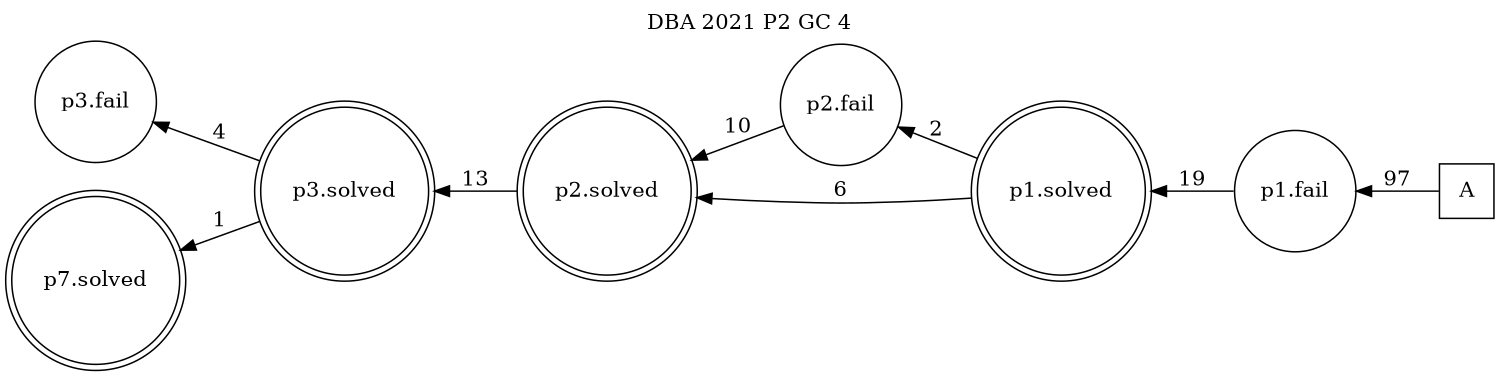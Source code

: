 digraph DBA_2021_P2_GC_4 {
labelloc="tl"
label= " DBA 2021 P2 GC 4 "
rankdir="RL";
graph [ size=" 10 , 10 !"]

"A" [shape="square" label="A"]
"p1.fail" [shape="circle" label="p1.fail"]
"p1.solved" [shape="doublecircle" label="p1.solved"]
"p2.fail" [shape="circle" label="p2.fail"]
"p2.solved" [shape="doublecircle" label="p2.solved"]
"p3.solved" [shape="doublecircle" label="p3.solved"]
"p3.fail" [shape="circle" label="p3.fail"]
"p7.solved" [shape="doublecircle" label="p7.solved"]
"A" -> "p1.fail" [ label=97]
"p1.fail" -> "p1.solved" [ label=19]
"p1.solved" -> "p2.fail" [ label=2]
"p1.solved" -> "p2.solved" [ label=6]
"p2.fail" -> "p2.solved" [ label=10]
"p2.solved" -> "p3.solved" [ label=13]
"p3.solved" -> "p3.fail" [ label=4]
"p3.solved" -> "p7.solved" [ label=1]
}
